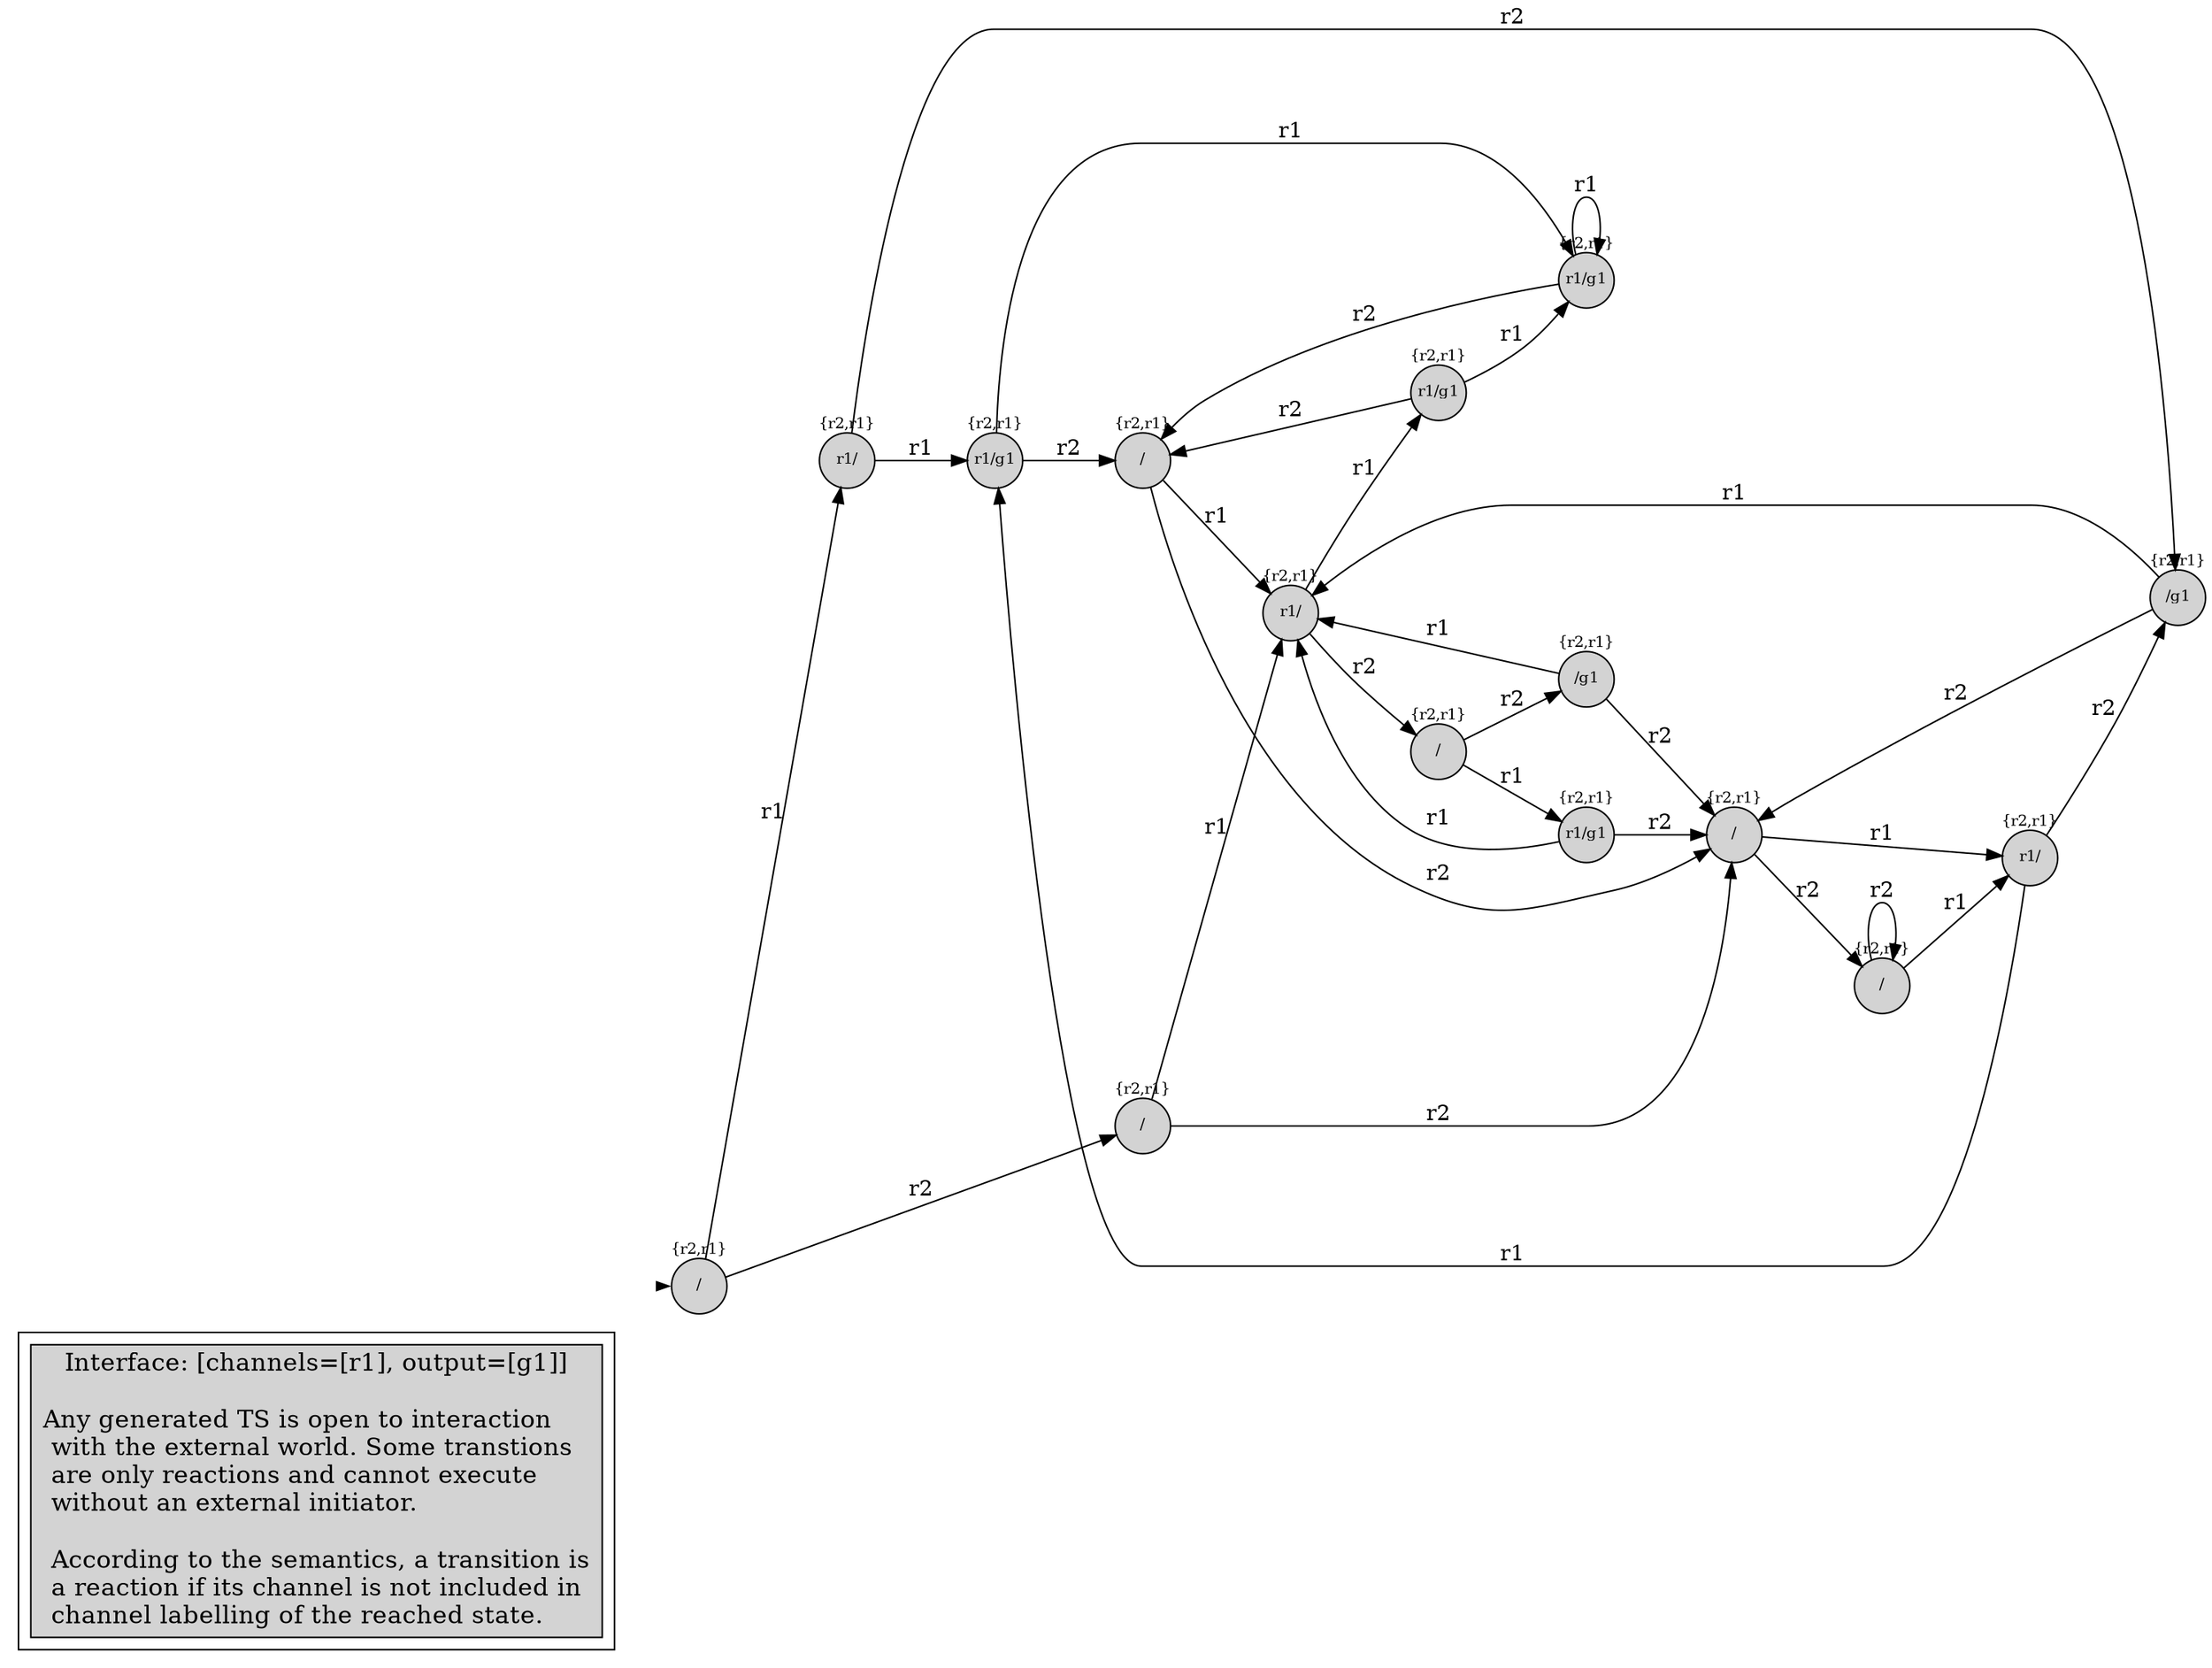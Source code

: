 digraph G {
graph [rankdir=LR,ranksep=.6,nodesep=0.5];


subgraph cluster_L { "" [shape=box fontsize=16 style="filled" label=

"Interface: [channels=[r1], output=[g1]]

Any generated TS is open to interaction\l with the external world. Some transtions\l are only reactions and cannot execute\l without an external initiator.\l\l According to the semantics, a transition is\l a reaction if its channel is not included in\l channel labelling of the reached state.\l"]}





node[shape=circle style=filled fixedsize=true fontsize=10]

init [shape=point,style=invis];
	8[label="{r2,r1}

r1/g1


"]

	14[label="{r2,r1}

/


"]

	0[label="{r2,r1}

/


"]

	1[label="{r2,r1}

r1/


"]

	2[label="{r2,r1}

/


"]

	11[label="{r2,r1}

/


"]

	10[label="{r2,r1}

r1/


"]

	7[label="{r2,r1}

/


"]

	3[label="{r2,r1}

r1/g1


"]

	5[label="{r2,r1}

r1/g1


"]

	13[label="{r2,r1}

/g1


"]

	4[label="{r2,r1}

/g1


"]

	9[label="{r2,r1}

/


"]

	6[label="{r2,r1}

r1/


"]

	12[label="{r2,r1}

r1/g1


"]

	 init -> 0[penwidth=0,tooltip="initial state"];

	4 -> 10[label="r1"];

	5 -> 5[label="r1"];

	0 -> 2[label="r2"];

	0 -> 1[label="r1"];

	3 -> 7[label="r2"];

	12 -> 9[label="r2"];

	7 -> 9[label="r2"];

	2 -> 10[label="r1"];

	13 -> 10[label="r1"];

	10 -> 8[label="r1"];

	9 -> 11[label="r2"];

	3 -> 5[label="r1"];

	11 -> 6[label="r1"];

	1 -> 4[label="r2"];

	13 -> 9[label="r2"];

	1 -> 3[label="r1"];

	14 -> 13[label="r2"];

	14 -> 12[label="r1"];

	8 -> 7[label="r2"];

	2 -> 9[label="r2"];

	10 -> 14[label="r2"];

	5 -> 7[label="r2"];

	4 -> 9[label="r2"];

	7 -> 10[label="r1"];

	9 -> 6[label="r1"];

	8 -> 5[label="r1"];

	11 -> 11[label="r2"];

	12 -> 10[label="r1"];

	6 -> 3[label="r1"];

	6 -> 4[label="r2"];


}
